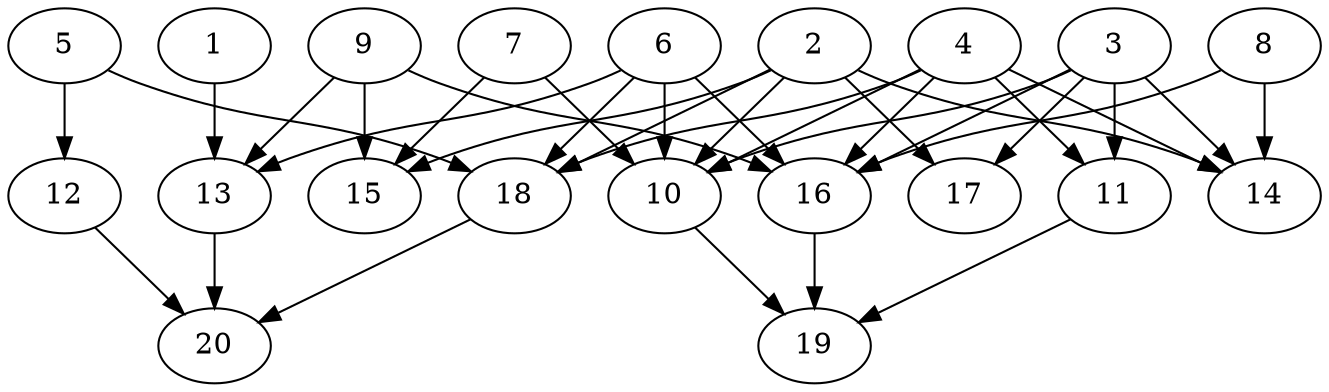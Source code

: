 // DAG automatically generated by daggen at Thu Oct  3 13:58:43 2019
// ./daggen --dot -n 20 --ccr 0.3 --fat 0.7 --regular 0.5 --density 0.6 --mindata 5242880 --maxdata 52428800 
digraph G {
  1 [size="140827307", alpha="0.09", expect_size="42248192"] 
  1 -> 13 [size ="42248192"]
  2 [size="113872213", alpha="0.12", expect_size="34161664"] 
  2 -> 10 [size ="34161664"]
  2 -> 14 [size ="34161664"]
  2 -> 15 [size ="34161664"]
  2 -> 17 [size ="34161664"]
  2 -> 18 [size ="34161664"]
  3 [size="43636053", alpha="0.15", expect_size="13090816"] 
  3 -> 10 [size ="13090816"]
  3 -> 11 [size ="13090816"]
  3 -> 14 [size ="13090816"]
  3 -> 16 [size ="13090816"]
  3 -> 17 [size ="13090816"]
  4 [size="123627520", alpha="0.14", expect_size="37088256"] 
  4 -> 10 [size ="37088256"]
  4 -> 11 [size ="37088256"]
  4 -> 14 [size ="37088256"]
  4 -> 16 [size ="37088256"]
  4 -> 18 [size ="37088256"]
  5 [size="166481920", alpha="0.11", expect_size="49944576"] 
  5 -> 12 [size ="49944576"]
  5 -> 18 [size ="49944576"]
  6 [size="72594773", alpha="0.08", expect_size="21778432"] 
  6 -> 10 [size ="21778432"]
  6 -> 13 [size ="21778432"]
  6 -> 16 [size ="21778432"]
  6 -> 18 [size ="21778432"]
  7 [size="62730240", alpha="0.07", expect_size="18819072"] 
  7 -> 10 [size ="18819072"]
  7 -> 15 [size ="18819072"]
  8 [size="174697813", alpha="0.10", expect_size="52409344"] 
  8 -> 14 [size ="52409344"]
  8 -> 16 [size ="52409344"]
  9 [size="97781760", alpha="0.03", expect_size="29334528"] 
  9 -> 13 [size ="29334528"]
  9 -> 15 [size ="29334528"]
  9 -> 16 [size ="29334528"]
  10 [size="115735893", alpha="0.17", expect_size="34720768"] 
  10 -> 19 [size ="34720768"]
  11 [size="125637973", alpha="0.04", expect_size="37691392"] 
  11 -> 19 [size ="37691392"]
  12 [size="35741013", alpha="0.20", expect_size="10722304"] 
  12 -> 20 [size ="10722304"]
  13 [size="127849813", alpha="0.09", expect_size="38354944"] 
  13 -> 20 [size ="38354944"]
  14 [size="86609920", alpha="0.11", expect_size="25982976"] 
  15 [size="41219413", alpha="0.02", expect_size="12365824"] 
  16 [size="129908053", alpha="0.04", expect_size="38972416"] 
  16 -> 19 [size ="38972416"]
  17 [size="37710507", alpha="0.20", expect_size="11313152"] 
  18 [size="94583467", alpha="0.19", expect_size="28375040"] 
  18 -> 20 [size ="28375040"]
  19 [size="17643520", alpha="0.09", expect_size="5293056"] 
  20 [size="43035307", alpha="0.12", expect_size="12910592"] 
}
